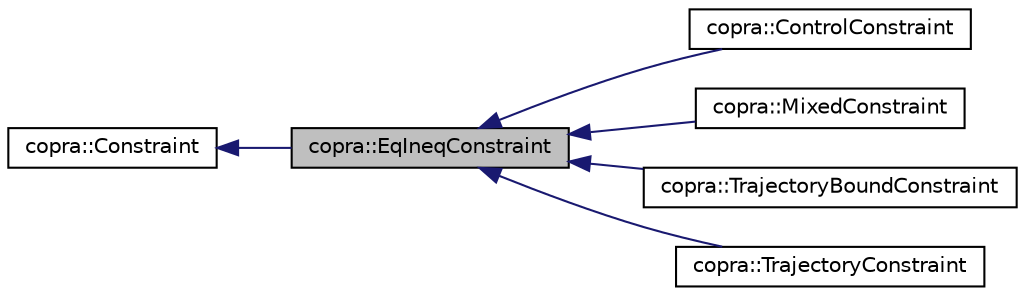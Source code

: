 digraph "copra::EqIneqConstraint"
{
 // LATEX_PDF_SIZE
  edge [fontname="Helvetica",fontsize="10",labelfontname="Helvetica",labelfontsize="10"];
  node [fontname="Helvetica",fontsize="10",shape=record];
  rankdir="LR";
  Node1 [label="copra::EqIneqConstraint",height=0.2,width=0.4,color="black", fillcolor="grey75", style="filled", fontcolor="black",tooltip="Abstract Class for Equality and Inequality constraints. Even if Equality and Inequality constraints a..."];
  Node2 -> Node1 [dir="back",color="midnightblue",fontsize="10",style="solid",fontname="Helvetica"];
  Node2 [label="copra::Constraint",height=0.2,width=0.4,color="black", fillcolor="white", style="filled",URL="$classcopra_1_1Constraint.html",tooltip="Abstract base class that represents constraints. Any derived class of this one can be added to the MP..."];
  Node1 -> Node3 [dir="back",color="midnightblue",fontsize="10",style="solid",fontname="Helvetica"];
  Node3 [label="copra::ControlConstraint",height=0.2,width=0.4,color="black", fillcolor="white", style="filled",URL="$classcopra_1_1ControlConstraint.html",tooltip="Control constraint class. Depending on the parameter 'isInequalityConstraint' during the construction..."];
  Node1 -> Node4 [dir="back",color="midnightblue",fontsize="10",style="solid",fontname="Helvetica"];
  Node4 [label="copra::MixedConstraint",height=0.2,width=0.4,color="black", fillcolor="white", style="filled",URL="$classcopra_1_1MixedConstraint.html",tooltip="Mixed constraint class. Depending on the parameter 'isInequalityConstraint' during the construction i..."];
  Node1 -> Node5 [dir="back",color="midnightblue",fontsize="10",style="solid",fontname="Helvetica"];
  Node5 [label="copra::TrajectoryBoundConstraint",height=0.2,width=0.4,color="black", fillcolor="white", style="filled",URL="$classcopra_1_1TrajectoryBoundConstraint.html",tooltip="Trajectory Bound constraint. Even if it is a bound constraint, the optimization vector is  so this co..."];
  Node1 -> Node6 [dir="back",color="midnightblue",fontsize="10",style="solid",fontname="Helvetica"];
  Node6 [label="copra::TrajectoryConstraint",height=0.2,width=0.4,color="black", fillcolor="white", style="filled",URL="$classcopra_1_1TrajectoryConstraint.html",tooltip="Trajectory constraint class. Depending on the parameter 'isInequalityConstraint' during the construct..."];
}
